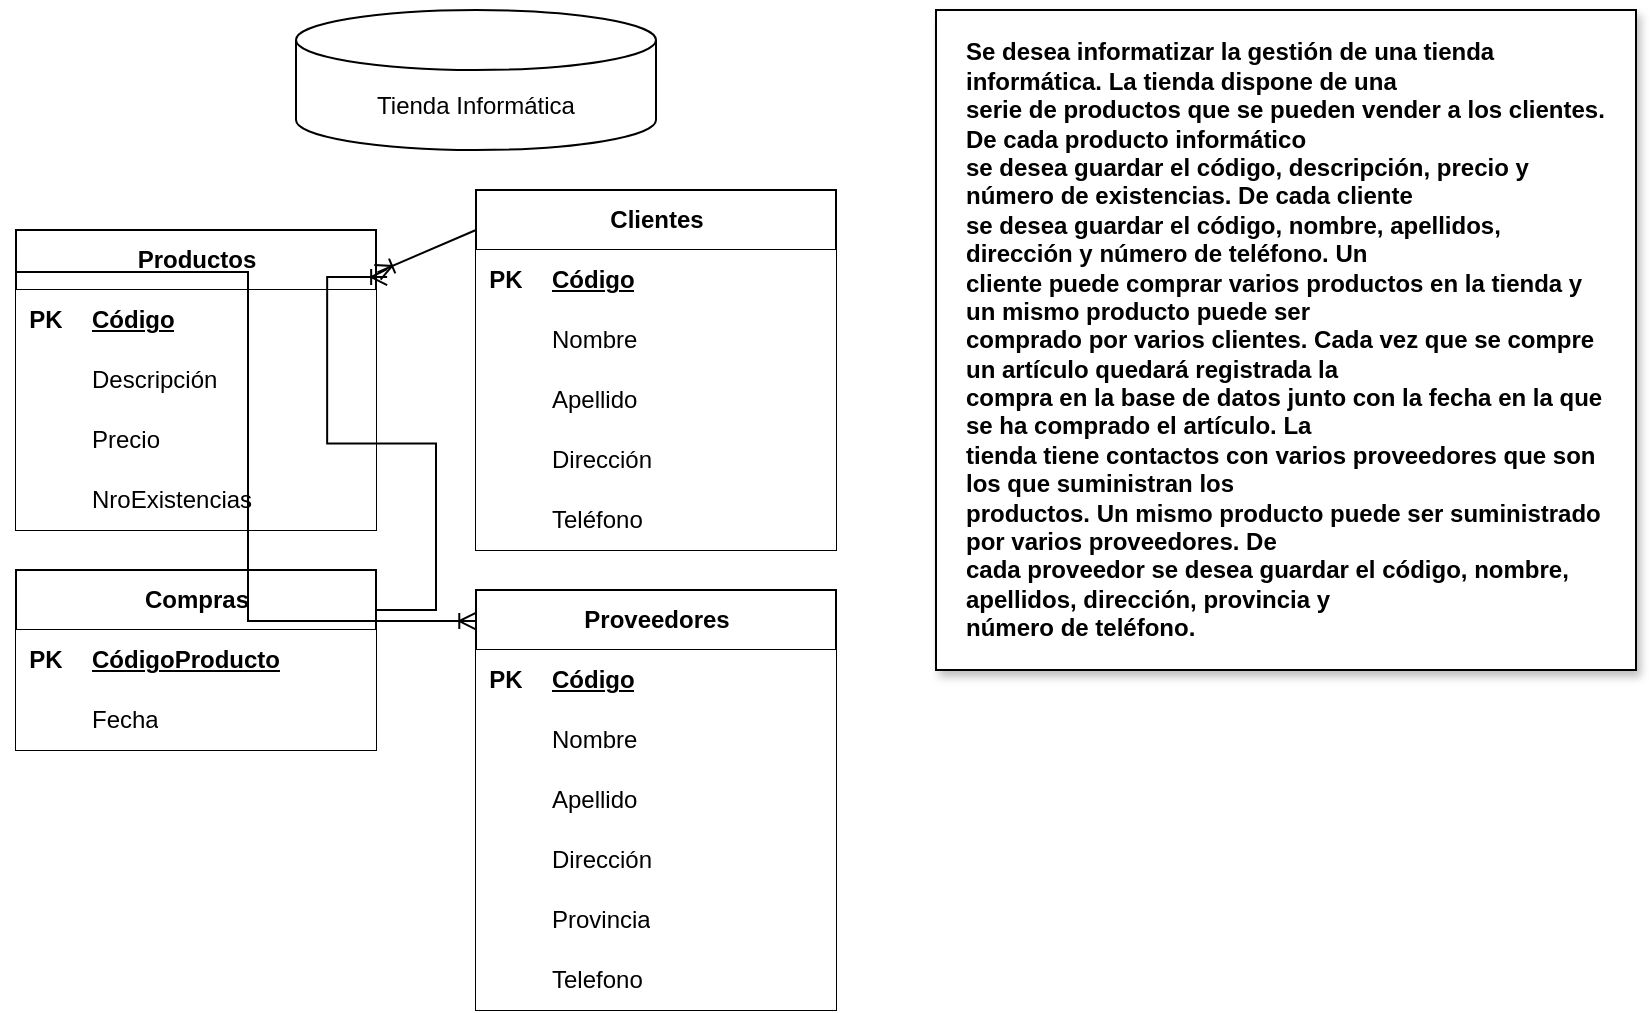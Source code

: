 <mxfile version="24.2.1" type="github">
  <diagram name="Página-1" id="m3cjVdi0gstBIf7Jt_iZ">
    <mxGraphModel dx="1050" dy="522" grid="1" gridSize="10" guides="1" tooltips="1" connect="1" arrows="1" fold="1" page="1" pageScale="1" pageWidth="850" pageHeight="1100" math="0" shadow="0">
      <root>
        <mxCell id="0" />
        <mxCell id="1" parent="0" />
        <mxCell id="iFa1_UilMOilf_gVOt69-2" value="Se desea informatizar la gestión de una tienda informática. La tienda dispone de una&lt;br style=&quot;padding: 0px; margin: 0px;&quot;&gt;serie de productos que se pueden vender a los clientes. De cada producto informático&lt;br style=&quot;padding: 0px; margin: 0px;&quot;&gt;se desea guardar el código, descripción, precio y número de existencias. De cada cliente&lt;br style=&quot;padding: 0px; margin: 0px;&quot;&gt;se desea guardar el código, nombre, apellidos, dirección y número de teléfono. Un&lt;br style=&quot;padding: 0px; margin: 0px;&quot;&gt;cliente puede comprar varios productos en la tienda y un mismo producto puede ser&lt;br style=&quot;padding: 0px; margin: 0px;&quot;&gt;comprado por varios clientes. Cada vez que se compre un artículo quedará registrada la&lt;br style=&quot;padding: 0px; margin: 0px;&quot;&gt;compra en la base de datos junto con la fecha en la que se ha comprado el artículo. La&lt;br style=&quot;padding: 0px; margin: 0px;&quot;&gt;tienda tiene contactos con varios proveedores que son los que suministran los&lt;br style=&quot;padding: 0px; margin: 0px;&quot;&gt;productos. Un mismo producto puede ser suministrado por varios proveedores. De&lt;br style=&quot;padding: 0px; margin: 0px;&quot;&gt;cada proveedor se desea guardar el código, nombre, apellidos, dirección, provincia y&lt;br style=&quot;padding: 0px; margin: 0px;&quot;&gt;número de teléfono." style="text;html=1;align=left;verticalAlign=middle;whiteSpace=wrap;rounded=0;fontFamily=Helvetica;fontSize=12;fontColor=default;fontStyle=1;fillColor=default;strokeColor=default;perimeterSpacing=0;glass=0;shadow=1;spacingTop=0;spacing=15;" vertex="1" parent="1">
          <mxGeometry x="490" y="10" width="350" height="330" as="geometry" />
        </mxCell>
        <mxCell id="iFa1_UilMOilf_gVOt69-4" value="Tienda Informática" style="shape=cylinder3;whiteSpace=wrap;html=1;boundedLbl=1;backgroundOutline=1;size=15;" vertex="1" parent="1">
          <mxGeometry x="170" y="10" width="180" height="70" as="geometry" />
        </mxCell>
        <mxCell id="iFa1_UilMOilf_gVOt69-5" value="Productos" style="shape=table;startSize=30;container=1;collapsible=1;childLayout=tableLayout;fixedRows=1;rowLines=0;fontStyle=1;align=center;resizeLast=1;html=1;" vertex="1" parent="1">
          <mxGeometry x="30" y="120" width="180" height="150" as="geometry" />
        </mxCell>
        <mxCell id="iFa1_UilMOilf_gVOt69-6" value="" style="shape=tableRow;horizontal=0;startSize=0;swimlaneHead=0;swimlaneBody=0;fillColor=none;collapsible=0;dropTarget=0;points=[[0,0.5],[1,0.5]];portConstraint=eastwest;top=0;left=0;right=0;bottom=1;" vertex="1" parent="iFa1_UilMOilf_gVOt69-5">
          <mxGeometry y="30" width="180" height="30" as="geometry" />
        </mxCell>
        <mxCell id="iFa1_UilMOilf_gVOt69-7" value="PK" style="shape=partialRectangle;connectable=0;fillColor=default;top=0;left=0;bottom=0;right=0;fontStyle=1;overflow=hidden;whiteSpace=wrap;html=1;" vertex="1" parent="iFa1_UilMOilf_gVOt69-6">
          <mxGeometry width="30" height="30" as="geometry">
            <mxRectangle width="30" height="30" as="alternateBounds" />
          </mxGeometry>
        </mxCell>
        <mxCell id="iFa1_UilMOilf_gVOt69-8" value="Código" style="shape=partialRectangle;connectable=0;fillColor=default;top=0;left=0;bottom=0;right=0;align=left;spacingLeft=6;fontStyle=5;overflow=hidden;whiteSpace=wrap;html=1;" vertex="1" parent="iFa1_UilMOilf_gVOt69-6">
          <mxGeometry x="30" width="150" height="30" as="geometry">
            <mxRectangle width="150" height="30" as="alternateBounds" />
          </mxGeometry>
        </mxCell>
        <mxCell id="iFa1_UilMOilf_gVOt69-9" value="" style="shape=tableRow;horizontal=0;startSize=0;swimlaneHead=0;swimlaneBody=0;fillColor=none;collapsible=0;dropTarget=0;points=[[0,0.5],[1,0.5]];portConstraint=eastwest;top=0;left=0;right=0;bottom=0;" vertex="1" parent="iFa1_UilMOilf_gVOt69-5">
          <mxGeometry y="60" width="180" height="30" as="geometry" />
        </mxCell>
        <mxCell id="iFa1_UilMOilf_gVOt69-10" value="" style="shape=partialRectangle;connectable=0;fillColor=default;top=0;left=0;bottom=0;right=0;editable=1;overflow=hidden;whiteSpace=wrap;html=1;" vertex="1" parent="iFa1_UilMOilf_gVOt69-9">
          <mxGeometry width="30" height="30" as="geometry">
            <mxRectangle width="30" height="30" as="alternateBounds" />
          </mxGeometry>
        </mxCell>
        <mxCell id="iFa1_UilMOilf_gVOt69-11" value="Descripción" style="shape=partialRectangle;connectable=0;fillColor=default;top=0;left=0;bottom=0;right=0;align=left;spacingLeft=6;overflow=hidden;whiteSpace=wrap;html=1;" vertex="1" parent="iFa1_UilMOilf_gVOt69-9">
          <mxGeometry x="30" width="150" height="30" as="geometry">
            <mxRectangle width="150" height="30" as="alternateBounds" />
          </mxGeometry>
        </mxCell>
        <mxCell id="iFa1_UilMOilf_gVOt69-12" value="" style="shape=tableRow;horizontal=0;startSize=0;swimlaneHead=0;swimlaneBody=0;fillColor=none;collapsible=0;dropTarget=0;points=[[0,0.5],[1,0.5]];portConstraint=eastwest;top=0;left=0;right=0;bottom=0;" vertex="1" parent="iFa1_UilMOilf_gVOt69-5">
          <mxGeometry y="90" width="180" height="30" as="geometry" />
        </mxCell>
        <mxCell id="iFa1_UilMOilf_gVOt69-13" value="" style="shape=partialRectangle;connectable=0;fillColor=default;top=0;left=0;bottom=0;right=0;editable=1;overflow=hidden;whiteSpace=wrap;html=1;" vertex="1" parent="iFa1_UilMOilf_gVOt69-12">
          <mxGeometry width="30" height="30" as="geometry">
            <mxRectangle width="30" height="30" as="alternateBounds" />
          </mxGeometry>
        </mxCell>
        <mxCell id="iFa1_UilMOilf_gVOt69-14" value="Precio" style="shape=partialRectangle;connectable=0;fillColor=default;top=0;left=0;bottom=0;right=0;align=left;spacingLeft=6;overflow=hidden;whiteSpace=wrap;html=1;" vertex="1" parent="iFa1_UilMOilf_gVOt69-12">
          <mxGeometry x="30" width="150" height="30" as="geometry">
            <mxRectangle width="150" height="30" as="alternateBounds" />
          </mxGeometry>
        </mxCell>
        <mxCell id="iFa1_UilMOilf_gVOt69-15" value="" style="shape=tableRow;horizontal=0;startSize=0;swimlaneHead=0;swimlaneBody=0;fillColor=none;collapsible=0;dropTarget=0;points=[[0,0.5],[1,0.5]];portConstraint=eastwest;top=0;left=0;right=0;bottom=0;" vertex="1" parent="iFa1_UilMOilf_gVOt69-5">
          <mxGeometry y="120" width="180" height="30" as="geometry" />
        </mxCell>
        <mxCell id="iFa1_UilMOilf_gVOt69-16" value="" style="shape=partialRectangle;connectable=0;fillColor=default;top=0;left=0;bottom=0;right=0;editable=1;overflow=hidden;whiteSpace=wrap;html=1;" vertex="1" parent="iFa1_UilMOilf_gVOt69-15">
          <mxGeometry width="30" height="30" as="geometry">
            <mxRectangle width="30" height="30" as="alternateBounds" />
          </mxGeometry>
        </mxCell>
        <mxCell id="iFa1_UilMOilf_gVOt69-17" value="NroExistencias" style="shape=partialRectangle;connectable=0;fillColor=default;top=0;left=0;bottom=0;right=0;align=left;spacingLeft=6;overflow=hidden;whiteSpace=wrap;html=1;" vertex="1" parent="iFa1_UilMOilf_gVOt69-15">
          <mxGeometry x="30" width="150" height="30" as="geometry">
            <mxRectangle width="150" height="30" as="alternateBounds" />
          </mxGeometry>
        </mxCell>
        <mxCell id="iFa1_UilMOilf_gVOt69-18" value="Clientes" style="shape=table;startSize=30;container=1;collapsible=1;childLayout=tableLayout;fixedRows=1;rowLines=0;fontStyle=1;align=center;resizeLast=1;html=1;" vertex="1" parent="1">
          <mxGeometry x="260" y="100" width="180" height="180" as="geometry" />
        </mxCell>
        <mxCell id="iFa1_UilMOilf_gVOt69-19" value="" style="shape=tableRow;horizontal=0;startSize=0;swimlaneHead=0;swimlaneBody=0;fillColor=none;collapsible=0;dropTarget=0;points=[[0,0.5],[1,0.5]];portConstraint=eastwest;top=0;left=0;right=0;bottom=1;" vertex="1" parent="iFa1_UilMOilf_gVOt69-18">
          <mxGeometry y="30" width="180" height="30" as="geometry" />
        </mxCell>
        <mxCell id="iFa1_UilMOilf_gVOt69-20" value="PK" style="shape=partialRectangle;connectable=0;fillColor=default;top=0;left=0;bottom=0;right=0;fontStyle=1;overflow=hidden;whiteSpace=wrap;html=1;" vertex="1" parent="iFa1_UilMOilf_gVOt69-19">
          <mxGeometry width="30" height="30" as="geometry">
            <mxRectangle width="30" height="30" as="alternateBounds" />
          </mxGeometry>
        </mxCell>
        <mxCell id="iFa1_UilMOilf_gVOt69-21" value="Código" style="shape=partialRectangle;connectable=0;fillColor=default;top=0;left=0;bottom=0;right=0;align=left;spacingLeft=6;fontStyle=5;overflow=hidden;whiteSpace=wrap;html=1;" vertex="1" parent="iFa1_UilMOilf_gVOt69-19">
          <mxGeometry x="30" width="150" height="30" as="geometry">
            <mxRectangle width="150" height="30" as="alternateBounds" />
          </mxGeometry>
        </mxCell>
        <mxCell id="iFa1_UilMOilf_gVOt69-22" value="" style="shape=tableRow;horizontal=0;startSize=0;swimlaneHead=0;swimlaneBody=0;fillColor=none;collapsible=0;dropTarget=0;points=[[0,0.5],[1,0.5]];portConstraint=eastwest;top=0;left=0;right=0;bottom=0;" vertex="1" parent="iFa1_UilMOilf_gVOt69-18">
          <mxGeometry y="60" width="180" height="30" as="geometry" />
        </mxCell>
        <mxCell id="iFa1_UilMOilf_gVOt69-23" value="" style="shape=partialRectangle;connectable=0;fillColor=default;top=0;left=0;bottom=0;right=0;editable=1;overflow=hidden;whiteSpace=wrap;html=1;" vertex="1" parent="iFa1_UilMOilf_gVOt69-22">
          <mxGeometry width="30" height="30" as="geometry">
            <mxRectangle width="30" height="30" as="alternateBounds" />
          </mxGeometry>
        </mxCell>
        <mxCell id="iFa1_UilMOilf_gVOt69-24" value="Nombre" style="shape=partialRectangle;connectable=0;fillColor=default;top=0;left=0;bottom=0;right=0;align=left;spacingLeft=6;overflow=hidden;whiteSpace=wrap;html=1;" vertex="1" parent="iFa1_UilMOilf_gVOt69-22">
          <mxGeometry x="30" width="150" height="30" as="geometry">
            <mxRectangle width="150" height="30" as="alternateBounds" />
          </mxGeometry>
        </mxCell>
        <mxCell id="iFa1_UilMOilf_gVOt69-25" value="" style="shape=tableRow;horizontal=0;startSize=0;swimlaneHead=0;swimlaneBody=0;fillColor=none;collapsible=0;dropTarget=0;points=[[0,0.5],[1,0.5]];portConstraint=eastwest;top=0;left=0;right=0;bottom=0;" vertex="1" parent="iFa1_UilMOilf_gVOt69-18">
          <mxGeometry y="90" width="180" height="30" as="geometry" />
        </mxCell>
        <mxCell id="iFa1_UilMOilf_gVOt69-26" value="" style="shape=partialRectangle;connectable=0;fillColor=default;top=0;left=0;bottom=0;right=0;editable=1;overflow=hidden;whiteSpace=wrap;html=1;" vertex="1" parent="iFa1_UilMOilf_gVOt69-25">
          <mxGeometry width="30" height="30" as="geometry">
            <mxRectangle width="30" height="30" as="alternateBounds" />
          </mxGeometry>
        </mxCell>
        <mxCell id="iFa1_UilMOilf_gVOt69-27" value="Apellido" style="shape=partialRectangle;connectable=0;fillColor=default;top=0;left=0;bottom=0;right=0;align=left;spacingLeft=6;overflow=hidden;whiteSpace=wrap;html=1;" vertex="1" parent="iFa1_UilMOilf_gVOt69-25">
          <mxGeometry x="30" width="150" height="30" as="geometry">
            <mxRectangle width="150" height="30" as="alternateBounds" />
          </mxGeometry>
        </mxCell>
        <mxCell id="iFa1_UilMOilf_gVOt69-28" value="" style="shape=tableRow;horizontal=0;startSize=0;swimlaneHead=0;swimlaneBody=0;fillColor=none;collapsible=0;dropTarget=0;points=[[0,0.5],[1,0.5]];portConstraint=eastwest;top=0;left=0;right=0;bottom=0;" vertex="1" parent="iFa1_UilMOilf_gVOt69-18">
          <mxGeometry y="120" width="180" height="30" as="geometry" />
        </mxCell>
        <mxCell id="iFa1_UilMOilf_gVOt69-29" value="" style="shape=partialRectangle;connectable=0;fillColor=default;top=0;left=0;bottom=0;right=0;editable=1;overflow=hidden;whiteSpace=wrap;html=1;" vertex="1" parent="iFa1_UilMOilf_gVOt69-28">
          <mxGeometry width="30" height="30" as="geometry">
            <mxRectangle width="30" height="30" as="alternateBounds" />
          </mxGeometry>
        </mxCell>
        <mxCell id="iFa1_UilMOilf_gVOt69-30" value="Dirección" style="shape=partialRectangle;connectable=0;fillColor=default;top=0;left=0;bottom=0;right=0;align=left;spacingLeft=6;overflow=hidden;whiteSpace=wrap;html=1;" vertex="1" parent="iFa1_UilMOilf_gVOt69-28">
          <mxGeometry x="30" width="150" height="30" as="geometry">
            <mxRectangle width="150" height="30" as="alternateBounds" />
          </mxGeometry>
        </mxCell>
        <mxCell id="iFa1_UilMOilf_gVOt69-34" style="shape=tableRow;horizontal=0;startSize=0;swimlaneHead=0;swimlaneBody=0;fillColor=none;collapsible=0;dropTarget=0;points=[[0,0.5],[1,0.5]];portConstraint=eastwest;top=0;left=0;right=0;bottom=0;" vertex="1" parent="iFa1_UilMOilf_gVOt69-18">
          <mxGeometry y="150" width="180" height="30" as="geometry" />
        </mxCell>
        <mxCell id="iFa1_UilMOilf_gVOt69-35" style="shape=partialRectangle;connectable=0;fillColor=default;top=0;left=0;bottom=0;right=0;editable=1;overflow=hidden;whiteSpace=wrap;html=1;" vertex="1" parent="iFa1_UilMOilf_gVOt69-34">
          <mxGeometry width="30" height="30" as="geometry">
            <mxRectangle width="30" height="30" as="alternateBounds" />
          </mxGeometry>
        </mxCell>
        <mxCell id="iFa1_UilMOilf_gVOt69-36" value="Teléfono" style="shape=partialRectangle;connectable=0;fillColor=default;top=0;left=0;bottom=0;right=0;align=left;spacingLeft=6;overflow=hidden;whiteSpace=wrap;html=1;" vertex="1" parent="iFa1_UilMOilf_gVOt69-34">
          <mxGeometry x="30" width="150" height="30" as="geometry">
            <mxRectangle width="150" height="30" as="alternateBounds" />
          </mxGeometry>
        </mxCell>
        <mxCell id="iFa1_UilMOilf_gVOt69-37" value="Compras" style="shape=table;startSize=30;container=1;collapsible=1;childLayout=tableLayout;fixedRows=1;rowLines=0;fontStyle=1;align=center;resizeLast=1;html=1;" vertex="1" parent="1">
          <mxGeometry x="30" y="290" width="180" height="90" as="geometry" />
        </mxCell>
        <mxCell id="iFa1_UilMOilf_gVOt69-38" value="" style="shape=tableRow;horizontal=0;startSize=0;swimlaneHead=0;swimlaneBody=0;fillColor=none;collapsible=0;dropTarget=0;points=[[0,0.5],[1,0.5]];portConstraint=eastwest;top=0;left=0;right=0;bottom=1;" vertex="1" parent="iFa1_UilMOilf_gVOt69-37">
          <mxGeometry y="30" width="180" height="30" as="geometry" />
        </mxCell>
        <mxCell id="iFa1_UilMOilf_gVOt69-39" value="PK" style="shape=partialRectangle;connectable=0;fillColor=default;top=0;left=0;bottom=0;right=0;fontStyle=1;overflow=hidden;whiteSpace=wrap;html=1;" vertex="1" parent="iFa1_UilMOilf_gVOt69-38">
          <mxGeometry width="30" height="30" as="geometry">
            <mxRectangle width="30" height="30" as="alternateBounds" />
          </mxGeometry>
        </mxCell>
        <mxCell id="iFa1_UilMOilf_gVOt69-40" value="CódigoProducto" style="shape=partialRectangle;connectable=0;fillColor=default;top=0;left=0;bottom=0;right=0;align=left;spacingLeft=6;fontStyle=5;overflow=hidden;whiteSpace=wrap;html=1;" vertex="1" parent="iFa1_UilMOilf_gVOt69-38">
          <mxGeometry x="30" width="150" height="30" as="geometry">
            <mxRectangle width="150" height="30" as="alternateBounds" />
          </mxGeometry>
        </mxCell>
        <mxCell id="iFa1_UilMOilf_gVOt69-41" value="" style="shape=tableRow;horizontal=0;startSize=0;swimlaneHead=0;swimlaneBody=0;fillColor=none;collapsible=0;dropTarget=0;points=[[0,0.5],[1,0.5]];portConstraint=eastwest;top=0;left=0;right=0;bottom=0;" vertex="1" parent="iFa1_UilMOilf_gVOt69-37">
          <mxGeometry y="60" width="180" height="30" as="geometry" />
        </mxCell>
        <mxCell id="iFa1_UilMOilf_gVOt69-42" value="" style="shape=partialRectangle;connectable=0;fillColor=default;top=0;left=0;bottom=0;right=0;editable=1;overflow=hidden;whiteSpace=wrap;html=1;" vertex="1" parent="iFa1_UilMOilf_gVOt69-41">
          <mxGeometry width="30" height="30" as="geometry">
            <mxRectangle width="30" height="30" as="alternateBounds" />
          </mxGeometry>
        </mxCell>
        <mxCell id="iFa1_UilMOilf_gVOt69-43" value="Fecha" style="shape=partialRectangle;connectable=0;fillColor=default;top=0;left=0;bottom=0;right=0;align=left;spacingLeft=6;overflow=hidden;whiteSpace=wrap;html=1;" vertex="1" parent="iFa1_UilMOilf_gVOt69-41">
          <mxGeometry x="30" width="150" height="30" as="geometry">
            <mxRectangle width="150" height="30" as="alternateBounds" />
          </mxGeometry>
        </mxCell>
        <mxCell id="iFa1_UilMOilf_gVOt69-50" value="Proveedores" style="shape=table;startSize=30;container=1;collapsible=1;childLayout=tableLayout;fixedRows=1;rowLines=0;fontStyle=1;align=center;resizeLast=1;html=1;" vertex="1" parent="1">
          <mxGeometry x="260" y="300" width="180" height="210" as="geometry" />
        </mxCell>
        <mxCell id="iFa1_UilMOilf_gVOt69-51" value="" style="shape=tableRow;horizontal=0;startSize=0;swimlaneHead=0;swimlaneBody=0;fillColor=none;collapsible=0;dropTarget=0;points=[[0,0.5],[1,0.5]];portConstraint=eastwest;top=0;left=0;right=0;bottom=1;" vertex="1" parent="iFa1_UilMOilf_gVOt69-50">
          <mxGeometry y="30" width="180" height="30" as="geometry" />
        </mxCell>
        <mxCell id="iFa1_UilMOilf_gVOt69-52" value="PK" style="shape=partialRectangle;connectable=0;fillColor=default;top=0;left=0;bottom=0;right=0;fontStyle=1;overflow=hidden;whiteSpace=wrap;html=1;" vertex="1" parent="iFa1_UilMOilf_gVOt69-51">
          <mxGeometry width="30" height="30" as="geometry">
            <mxRectangle width="30" height="30" as="alternateBounds" />
          </mxGeometry>
        </mxCell>
        <mxCell id="iFa1_UilMOilf_gVOt69-53" value="Código" style="shape=partialRectangle;connectable=0;fillColor=default;top=0;left=0;bottom=0;right=0;align=left;spacingLeft=6;fontStyle=5;overflow=hidden;whiteSpace=wrap;html=1;" vertex="1" parent="iFa1_UilMOilf_gVOt69-51">
          <mxGeometry x="30" width="150" height="30" as="geometry">
            <mxRectangle width="150" height="30" as="alternateBounds" />
          </mxGeometry>
        </mxCell>
        <mxCell id="iFa1_UilMOilf_gVOt69-54" value="" style="shape=tableRow;horizontal=0;startSize=0;swimlaneHead=0;swimlaneBody=0;fillColor=none;collapsible=0;dropTarget=0;points=[[0,0.5],[1,0.5]];portConstraint=eastwest;top=0;left=0;right=0;bottom=0;" vertex="1" parent="iFa1_UilMOilf_gVOt69-50">
          <mxGeometry y="60" width="180" height="30" as="geometry" />
        </mxCell>
        <mxCell id="iFa1_UilMOilf_gVOt69-55" value="" style="shape=partialRectangle;connectable=0;fillColor=default;top=0;left=0;bottom=0;right=0;editable=1;overflow=hidden;whiteSpace=wrap;html=1;" vertex="1" parent="iFa1_UilMOilf_gVOt69-54">
          <mxGeometry width="30" height="30" as="geometry">
            <mxRectangle width="30" height="30" as="alternateBounds" />
          </mxGeometry>
        </mxCell>
        <mxCell id="iFa1_UilMOilf_gVOt69-56" value="Nombre" style="shape=partialRectangle;connectable=0;fillColor=default;top=0;left=0;bottom=0;right=0;align=left;spacingLeft=6;overflow=hidden;whiteSpace=wrap;html=1;" vertex="1" parent="iFa1_UilMOilf_gVOt69-54">
          <mxGeometry x="30" width="150" height="30" as="geometry">
            <mxRectangle width="150" height="30" as="alternateBounds" />
          </mxGeometry>
        </mxCell>
        <mxCell id="iFa1_UilMOilf_gVOt69-57" style="shape=tableRow;horizontal=0;startSize=0;swimlaneHead=0;swimlaneBody=0;fillColor=none;collapsible=0;dropTarget=0;points=[[0,0.5],[1,0.5]];portConstraint=eastwest;top=0;left=0;right=0;bottom=0;" vertex="1" parent="iFa1_UilMOilf_gVOt69-50">
          <mxGeometry y="90" width="180" height="30" as="geometry" />
        </mxCell>
        <mxCell id="iFa1_UilMOilf_gVOt69-58" style="shape=partialRectangle;connectable=0;fillColor=default;top=0;left=0;bottom=0;right=0;editable=1;overflow=hidden;whiteSpace=wrap;html=1;" vertex="1" parent="iFa1_UilMOilf_gVOt69-57">
          <mxGeometry width="30" height="30" as="geometry">
            <mxRectangle width="30" height="30" as="alternateBounds" />
          </mxGeometry>
        </mxCell>
        <mxCell id="iFa1_UilMOilf_gVOt69-59" value="Apellido" style="shape=partialRectangle;connectable=0;fillColor=default;top=0;left=0;bottom=0;right=0;align=left;spacingLeft=6;overflow=hidden;whiteSpace=wrap;html=1;" vertex="1" parent="iFa1_UilMOilf_gVOt69-57">
          <mxGeometry x="30" width="150" height="30" as="geometry">
            <mxRectangle width="150" height="30" as="alternateBounds" />
          </mxGeometry>
        </mxCell>
        <mxCell id="iFa1_UilMOilf_gVOt69-60" style="shape=tableRow;horizontal=0;startSize=0;swimlaneHead=0;swimlaneBody=0;fillColor=none;collapsible=0;dropTarget=0;points=[[0,0.5],[1,0.5]];portConstraint=eastwest;top=0;left=0;right=0;bottom=0;" vertex="1" parent="iFa1_UilMOilf_gVOt69-50">
          <mxGeometry y="120" width="180" height="30" as="geometry" />
        </mxCell>
        <mxCell id="iFa1_UilMOilf_gVOt69-61" style="shape=partialRectangle;connectable=0;fillColor=default;top=0;left=0;bottom=0;right=0;editable=1;overflow=hidden;whiteSpace=wrap;html=1;" vertex="1" parent="iFa1_UilMOilf_gVOt69-60">
          <mxGeometry width="30" height="30" as="geometry">
            <mxRectangle width="30" height="30" as="alternateBounds" />
          </mxGeometry>
        </mxCell>
        <mxCell id="iFa1_UilMOilf_gVOt69-62" value="Dirección" style="shape=partialRectangle;connectable=0;fillColor=default;top=0;left=0;bottom=0;right=0;align=left;spacingLeft=6;overflow=hidden;whiteSpace=wrap;html=1;" vertex="1" parent="iFa1_UilMOilf_gVOt69-60">
          <mxGeometry x="30" width="150" height="30" as="geometry">
            <mxRectangle width="150" height="30" as="alternateBounds" />
          </mxGeometry>
        </mxCell>
        <mxCell id="iFa1_UilMOilf_gVOt69-63" style="shape=tableRow;horizontal=0;startSize=0;swimlaneHead=0;swimlaneBody=0;fillColor=none;collapsible=0;dropTarget=0;points=[[0,0.5],[1,0.5]];portConstraint=eastwest;top=0;left=0;right=0;bottom=0;" vertex="1" parent="iFa1_UilMOilf_gVOt69-50">
          <mxGeometry y="150" width="180" height="30" as="geometry" />
        </mxCell>
        <mxCell id="iFa1_UilMOilf_gVOt69-64" style="shape=partialRectangle;connectable=0;fillColor=default;top=0;left=0;bottom=0;right=0;editable=1;overflow=hidden;whiteSpace=wrap;html=1;" vertex="1" parent="iFa1_UilMOilf_gVOt69-63">
          <mxGeometry width="30" height="30" as="geometry">
            <mxRectangle width="30" height="30" as="alternateBounds" />
          </mxGeometry>
        </mxCell>
        <mxCell id="iFa1_UilMOilf_gVOt69-65" value="Provincia" style="shape=partialRectangle;connectable=0;fillColor=default;top=0;left=0;bottom=0;right=0;align=left;spacingLeft=6;overflow=hidden;whiteSpace=wrap;html=1;" vertex="1" parent="iFa1_UilMOilf_gVOt69-63">
          <mxGeometry x="30" width="150" height="30" as="geometry">
            <mxRectangle width="150" height="30" as="alternateBounds" />
          </mxGeometry>
        </mxCell>
        <mxCell id="iFa1_UilMOilf_gVOt69-66" style="shape=tableRow;horizontal=0;startSize=0;swimlaneHead=0;swimlaneBody=0;fillColor=none;collapsible=0;dropTarget=0;points=[[0,0.5],[1,0.5]];portConstraint=eastwest;top=0;left=0;right=0;bottom=0;" vertex="1" parent="iFa1_UilMOilf_gVOt69-50">
          <mxGeometry y="180" width="180" height="30" as="geometry" />
        </mxCell>
        <mxCell id="iFa1_UilMOilf_gVOt69-67" style="shape=partialRectangle;connectable=0;fillColor=default;top=0;left=0;bottom=0;right=0;editable=1;overflow=hidden;whiteSpace=wrap;html=1;" vertex="1" parent="iFa1_UilMOilf_gVOt69-66">
          <mxGeometry width="30" height="30" as="geometry">
            <mxRectangle width="30" height="30" as="alternateBounds" />
          </mxGeometry>
        </mxCell>
        <mxCell id="iFa1_UilMOilf_gVOt69-68" value="Telefono" style="shape=partialRectangle;connectable=0;fillColor=default;top=0;left=0;bottom=0;right=0;align=left;spacingLeft=6;overflow=hidden;whiteSpace=wrap;html=1;" vertex="1" parent="iFa1_UilMOilf_gVOt69-66">
          <mxGeometry x="30" width="150" height="30" as="geometry">
            <mxRectangle width="150" height="30" as="alternateBounds" />
          </mxGeometry>
        </mxCell>
        <mxCell id="iFa1_UilMOilf_gVOt69-72" value="" style="edgeStyle=orthogonalEdgeStyle;fontSize=12;html=1;endArrow=ERoneToMany;rounded=0;entryX=-0.002;entryY=0.074;entryDx=0;entryDy=0;entryPerimeter=0;" edge="1" parent="1" target="iFa1_UilMOilf_gVOt69-50">
          <mxGeometry width="100" height="100" relative="1" as="geometry">
            <mxPoint x="30" y="140" as="sourcePoint" />
            <mxPoint x="130" y="40" as="targetPoint" />
            <Array as="points">
              <mxPoint x="30" y="141" />
              <mxPoint x="146" y="141" />
              <mxPoint x="146" y="316" />
            </Array>
          </mxGeometry>
        </mxCell>
        <mxCell id="iFa1_UilMOilf_gVOt69-73" value="" style="fontSize=12;html=1;endArrow=ERoneToMany;rounded=0;entryX=1.004;entryY=0.141;entryDx=0;entryDy=0;entryPerimeter=0;" edge="1" parent="1" target="iFa1_UilMOilf_gVOt69-5">
          <mxGeometry width="100" height="100" relative="1" as="geometry">
            <mxPoint x="260" y="120" as="sourcePoint" />
            <mxPoint x="360" y="20" as="targetPoint" />
          </mxGeometry>
        </mxCell>
        <mxCell id="iFa1_UilMOilf_gVOt69-74" value="" style="edgeStyle=entityRelationEdgeStyle;fontSize=12;html=1;endArrow=ERoneToMany;rounded=0;entryX=1.031;entryY=0.157;entryDx=0;entryDy=0;entryPerimeter=0;" edge="1" parent="1" target="iFa1_UilMOilf_gVOt69-5">
          <mxGeometry width="100" height="100" relative="1" as="geometry">
            <mxPoint x="210" y="310" as="sourcePoint" />
            <mxPoint x="310" y="210" as="targetPoint" />
          </mxGeometry>
        </mxCell>
      </root>
    </mxGraphModel>
  </diagram>
</mxfile>
